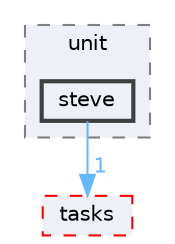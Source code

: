 digraph "steve"
{
 // INTERACTIVE_SVG=YES
 // LATEX_PDF_SIZE
  bgcolor="transparent";
  edge [fontname=Helvetica,fontsize=10,labelfontname=Helvetica,labelfontsize=10];
  node [fontname=Helvetica,fontsize=10,shape=box,height=0.2,width=0.4];
  compound=true
  subgraph clusterdir_09400af60e3e72686a86b9acc080d11b {
    graph [ bgcolor="#edf0f7", pencolor="grey50", label="unit", fontname=Helvetica,fontsize=10 style="filled,dashed", URL="dir_09400af60e3e72686a86b9acc080d11b.html",tooltip=""]
  dir_6328290de94ada298673435886f67d89 [label="steve", fillcolor="#edf0f7", color="grey25", style="filled,bold", URL="dir_6328290de94ada298673435886f67d89.html",tooltip=""];
  }
  dir_76dd8867a16d204aa2db31affc56d971 [label="tasks", fillcolor="#edf0f7", color="red", style="filled,dashed", URL="dir_76dd8867a16d204aa2db31affc56d971.html",tooltip=""];
  dir_6328290de94ada298673435886f67d89->dir_76dd8867a16d204aa2db31affc56d971 [headlabel="1", labeldistance=1.5 headhref="dir_000026_000029.html" href="dir_000026_000029.html" color="steelblue1" fontcolor="steelblue1"];
}
